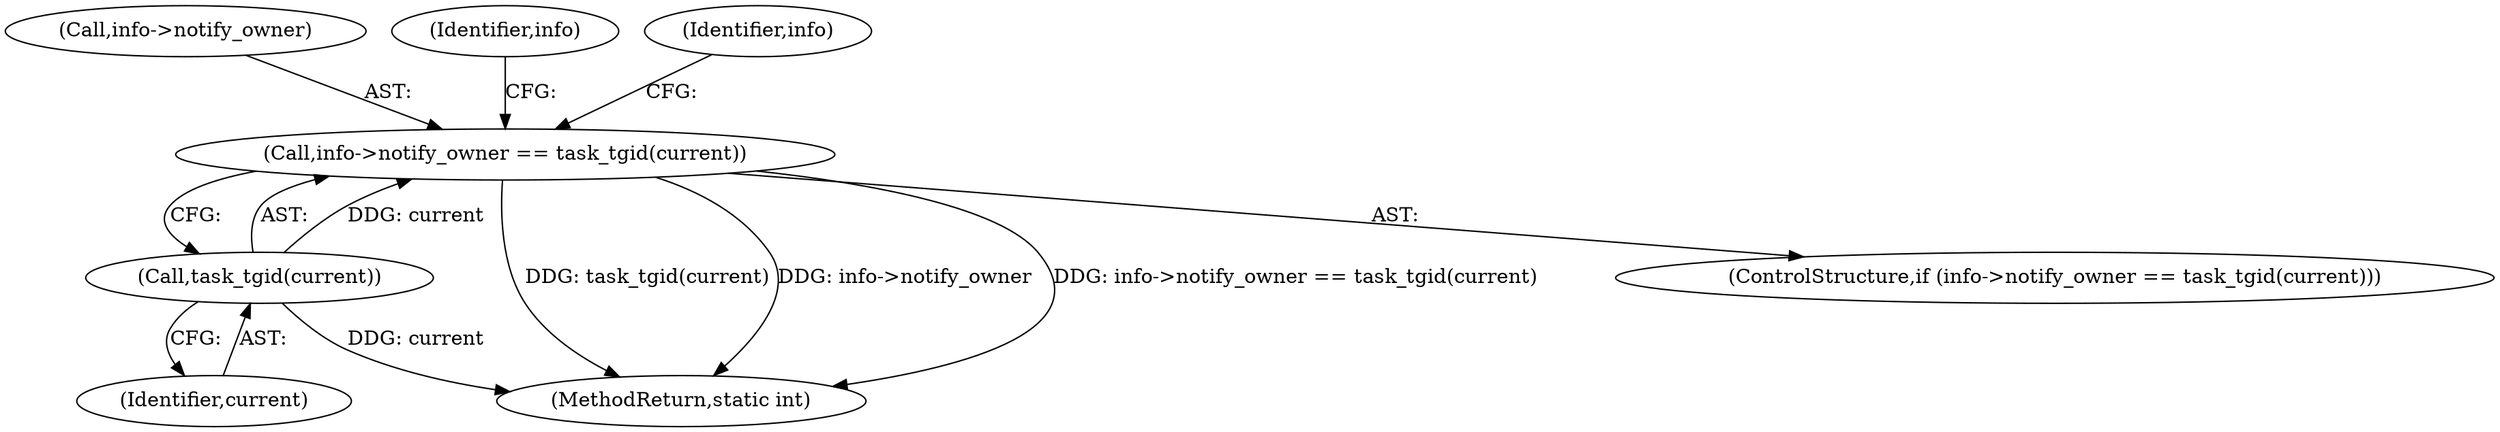 digraph "0_linux_f991af3daabaecff34684fd51fac80319d1baad1@pointer" {
"1000330" [label="(Call,info->notify_owner == task_tgid(current))"];
"1000334" [label="(Call,task_tgid(current))"];
"1000473" [label="(MethodReturn,static int)"];
"1000331" [label="(Call,info->notify_owner)"];
"1000330" [label="(Call,info->notify_owner == task_tgid(current))"];
"1000334" [label="(Call,task_tgid(current))"];
"1000338" [label="(Identifier,info)"];
"1000335" [label="(Identifier,current)"];
"1000329" [label="(ControlStructure,if (info->notify_owner == task_tgid(current)))"];
"1000455" [label="(Identifier,info)"];
"1000330" -> "1000329"  [label="AST: "];
"1000330" -> "1000334"  [label="CFG: "];
"1000331" -> "1000330"  [label="AST: "];
"1000334" -> "1000330"  [label="AST: "];
"1000338" -> "1000330"  [label="CFG: "];
"1000455" -> "1000330"  [label="CFG: "];
"1000330" -> "1000473"  [label="DDG: task_tgid(current)"];
"1000330" -> "1000473"  [label="DDG: info->notify_owner"];
"1000330" -> "1000473"  [label="DDG: info->notify_owner == task_tgid(current)"];
"1000334" -> "1000330"  [label="DDG: current"];
"1000334" -> "1000335"  [label="CFG: "];
"1000335" -> "1000334"  [label="AST: "];
"1000334" -> "1000473"  [label="DDG: current"];
}
